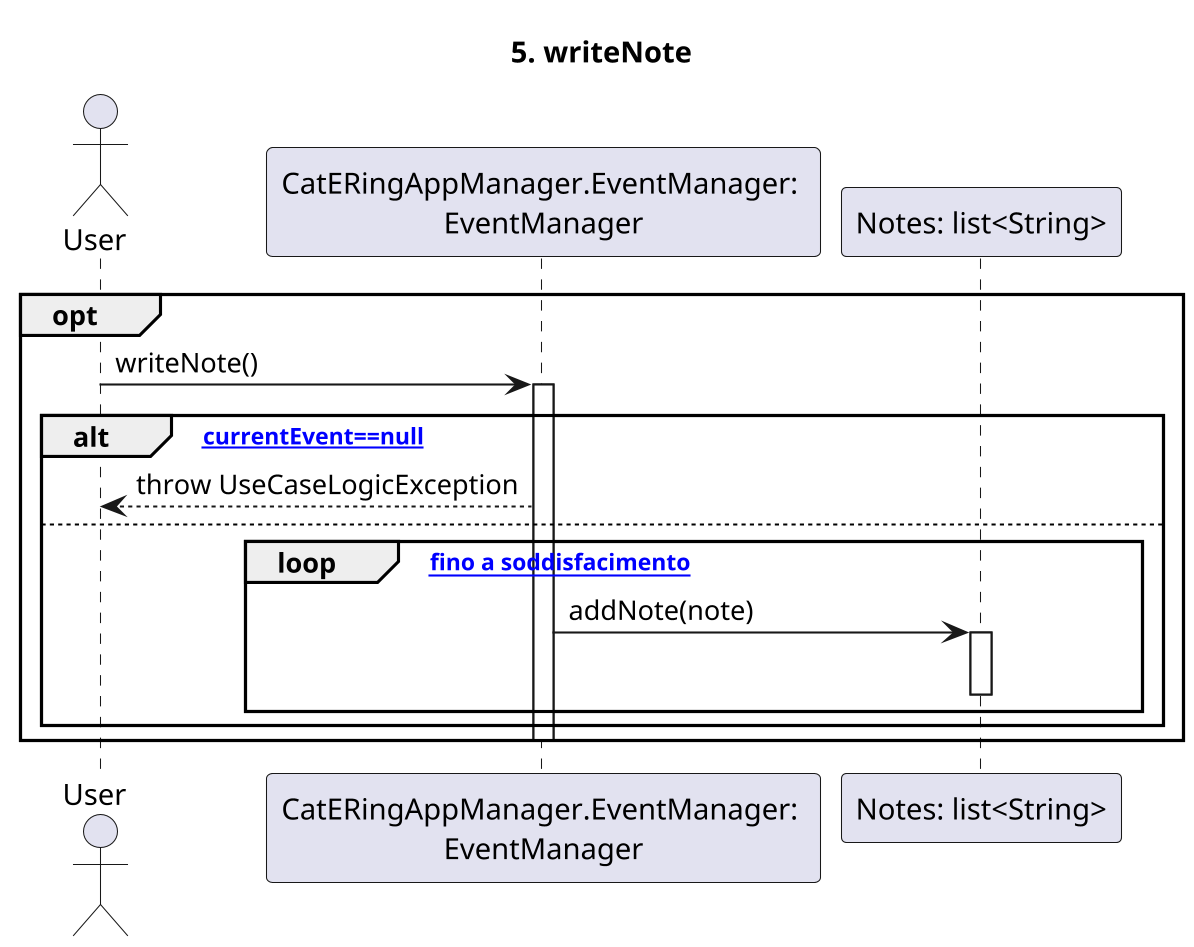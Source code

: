 @startuml

skinparam dpi 200

title: 5. writeNote

Actor User
Participant "CatERingAppManager.EventManager: \nEventManager" as EM 

opt
    User -> EM: writeNote()
    Activate EM  
    alt [currentEvent==null]
        EM --> User: throw UseCaseLogicException
    else
    loop ["fino a soddisfacimento"]
        EM -> "Notes: list<String>": addNote(note)
        Activate "Notes: list<String>"
        Deactivate "Notes: list<String>"        
    end
    end
    Deactivate EM
end

@enduml

